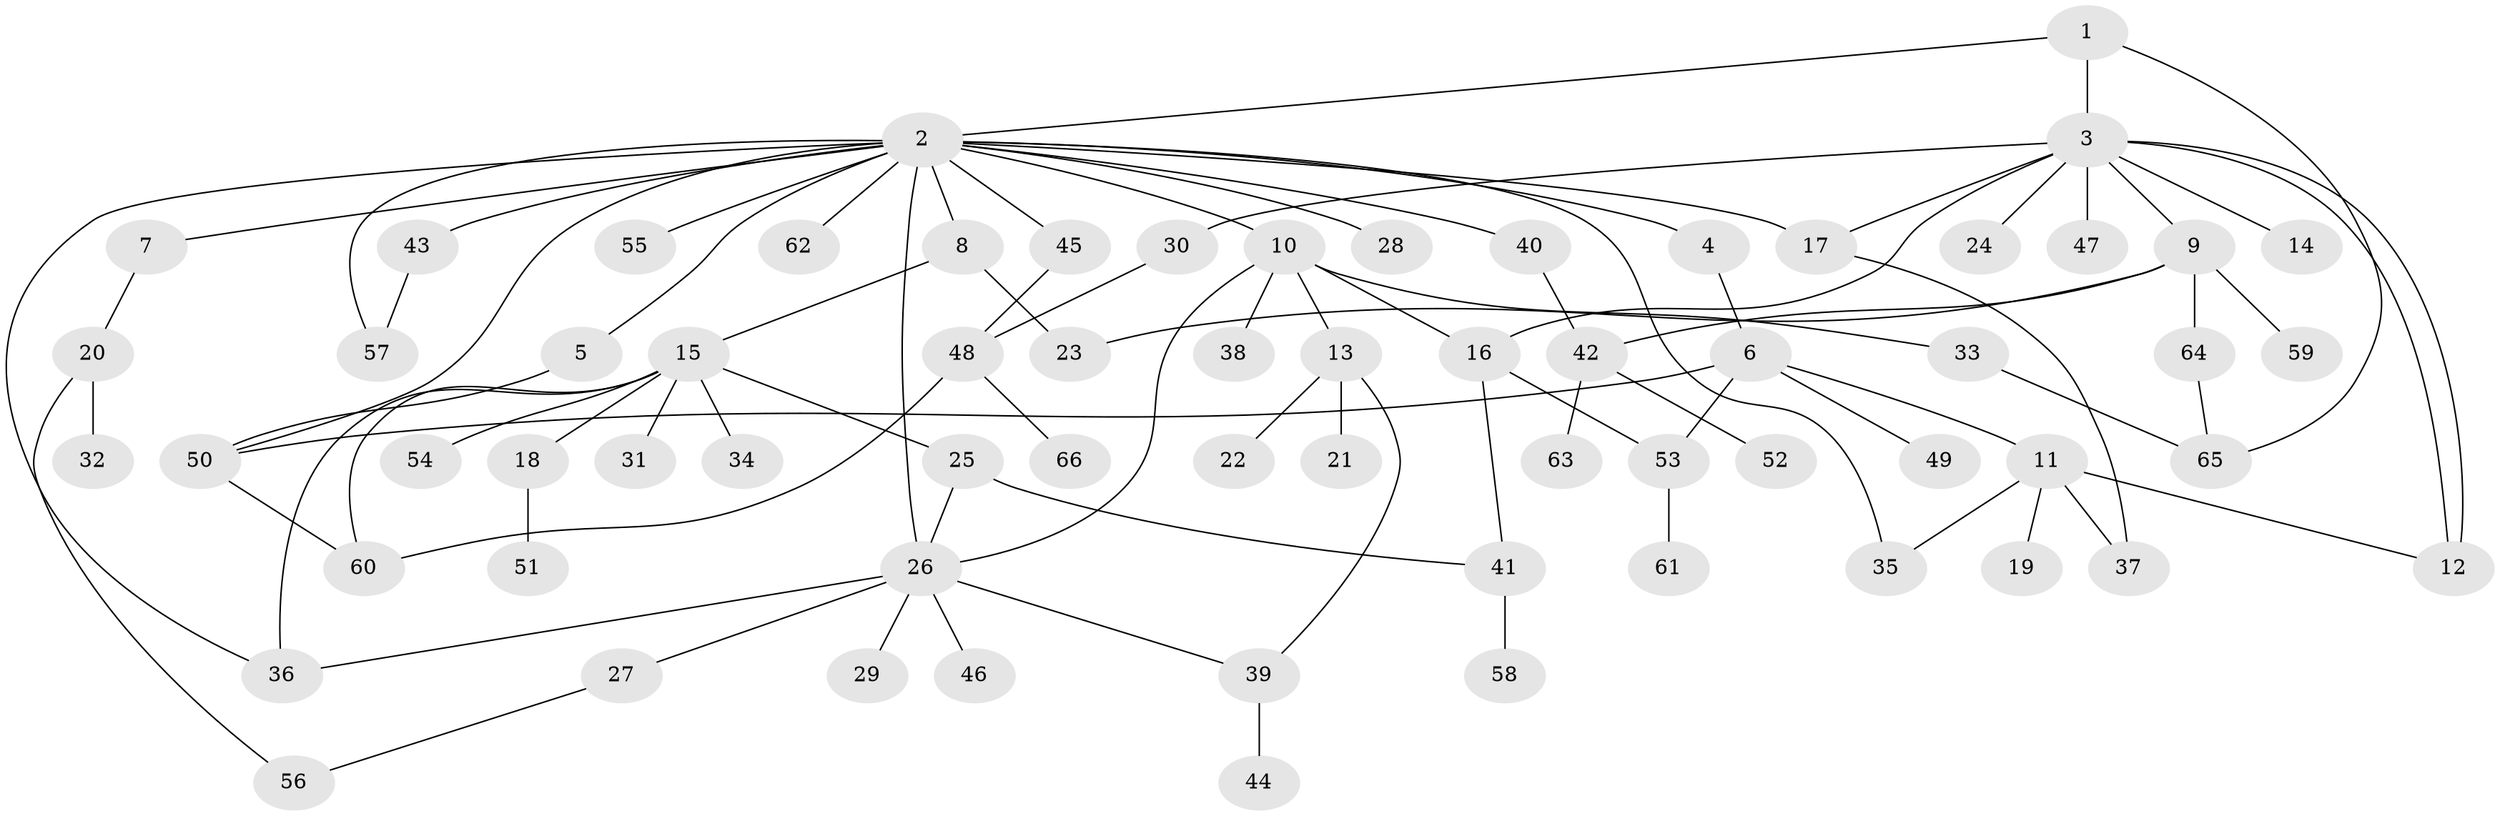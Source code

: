 // Generated by graph-tools (version 1.1) at 2025/01/03/09/25 03:01:41]
// undirected, 66 vertices, 89 edges
graph export_dot {
graph [start="1"]
  node [color=gray90,style=filled];
  1;
  2;
  3;
  4;
  5;
  6;
  7;
  8;
  9;
  10;
  11;
  12;
  13;
  14;
  15;
  16;
  17;
  18;
  19;
  20;
  21;
  22;
  23;
  24;
  25;
  26;
  27;
  28;
  29;
  30;
  31;
  32;
  33;
  34;
  35;
  36;
  37;
  38;
  39;
  40;
  41;
  42;
  43;
  44;
  45;
  46;
  47;
  48;
  49;
  50;
  51;
  52;
  53;
  54;
  55;
  56;
  57;
  58;
  59;
  60;
  61;
  62;
  63;
  64;
  65;
  66;
  1 -- 2;
  1 -- 3;
  1 -- 65;
  2 -- 4;
  2 -- 5;
  2 -- 7;
  2 -- 8;
  2 -- 10;
  2 -- 17;
  2 -- 26;
  2 -- 28;
  2 -- 35;
  2 -- 36;
  2 -- 40;
  2 -- 43;
  2 -- 45;
  2 -- 50;
  2 -- 55;
  2 -- 57;
  2 -- 62;
  3 -- 9;
  3 -- 12;
  3 -- 12;
  3 -- 14;
  3 -- 16;
  3 -- 17;
  3 -- 24;
  3 -- 30;
  3 -- 47;
  4 -- 6;
  5 -- 50;
  6 -- 11;
  6 -- 49;
  6 -- 50;
  6 -- 53;
  7 -- 20;
  8 -- 15;
  8 -- 23;
  9 -- 23;
  9 -- 42;
  9 -- 59;
  9 -- 64;
  10 -- 13;
  10 -- 16;
  10 -- 26;
  10 -- 33;
  10 -- 38;
  11 -- 12;
  11 -- 19;
  11 -- 35;
  11 -- 37;
  13 -- 21;
  13 -- 22;
  13 -- 39;
  15 -- 18;
  15 -- 25;
  15 -- 31;
  15 -- 34;
  15 -- 36;
  15 -- 54;
  15 -- 60;
  16 -- 41;
  16 -- 53;
  17 -- 37;
  18 -- 51;
  20 -- 32;
  20 -- 56;
  25 -- 26;
  25 -- 41;
  26 -- 27;
  26 -- 29;
  26 -- 36;
  26 -- 39;
  26 -- 46;
  27 -- 56;
  30 -- 48;
  33 -- 65;
  39 -- 44;
  40 -- 42;
  41 -- 58;
  42 -- 52;
  42 -- 63;
  43 -- 57;
  45 -- 48;
  48 -- 60;
  48 -- 66;
  50 -- 60;
  53 -- 61;
  64 -- 65;
}
